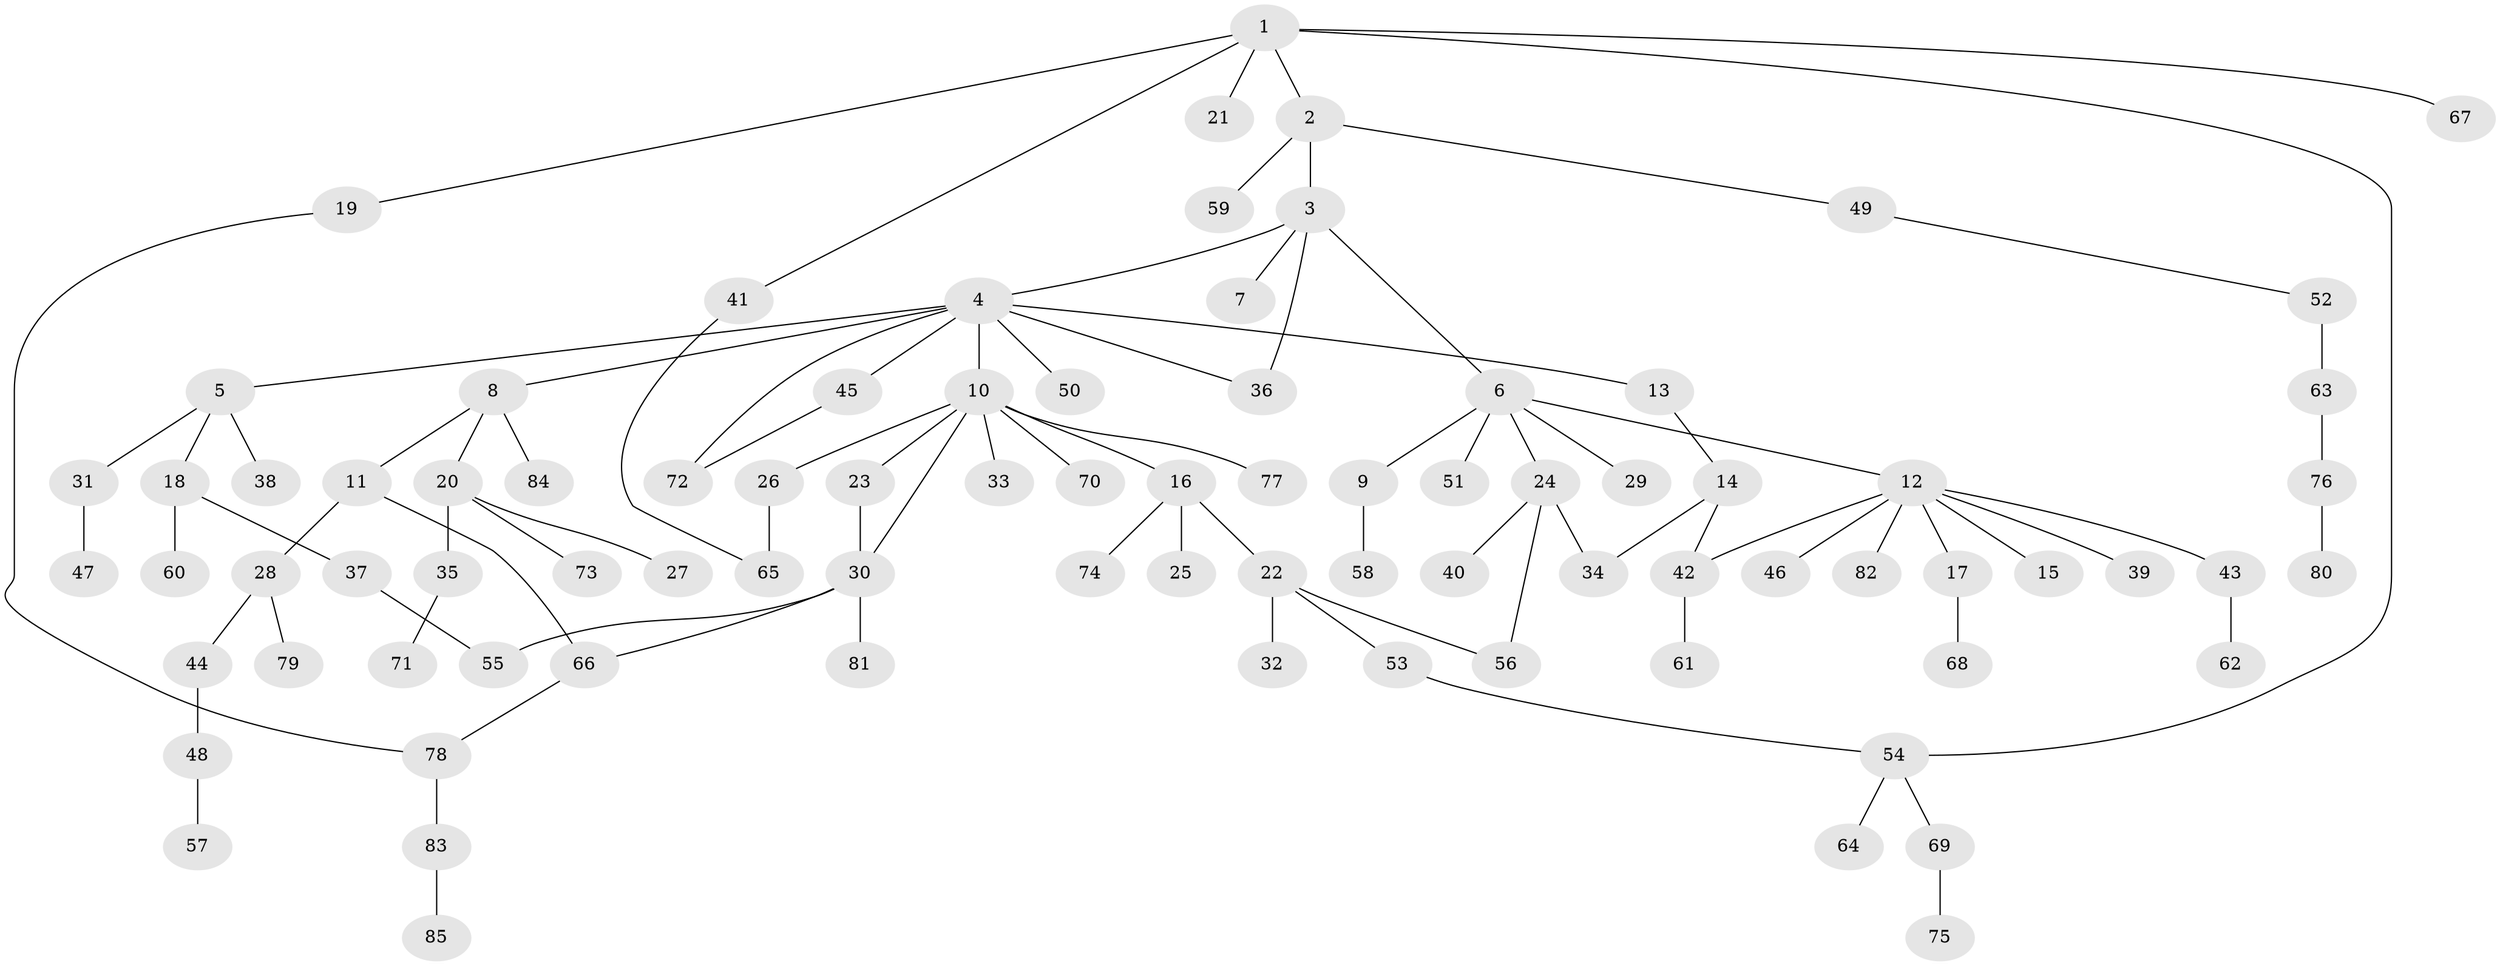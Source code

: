 // coarse degree distribution, {5: 0.05454545454545454, 7: 0.05454545454545454, 3: 0.10909090909090909, 8: 0.03636363636363636, 1: 0.509090909090909, 2: 0.2, 4: 0.03636363636363636}
// Generated by graph-tools (version 1.1) at 2025/23/03/03/25 07:23:32]
// undirected, 85 vertices, 95 edges
graph export_dot {
graph [start="1"]
  node [color=gray90,style=filled];
  1;
  2;
  3;
  4;
  5;
  6;
  7;
  8;
  9;
  10;
  11;
  12;
  13;
  14;
  15;
  16;
  17;
  18;
  19;
  20;
  21;
  22;
  23;
  24;
  25;
  26;
  27;
  28;
  29;
  30;
  31;
  32;
  33;
  34;
  35;
  36;
  37;
  38;
  39;
  40;
  41;
  42;
  43;
  44;
  45;
  46;
  47;
  48;
  49;
  50;
  51;
  52;
  53;
  54;
  55;
  56;
  57;
  58;
  59;
  60;
  61;
  62;
  63;
  64;
  65;
  66;
  67;
  68;
  69;
  70;
  71;
  72;
  73;
  74;
  75;
  76;
  77;
  78;
  79;
  80;
  81;
  82;
  83;
  84;
  85;
  1 -- 2;
  1 -- 19;
  1 -- 21;
  1 -- 41;
  1 -- 54;
  1 -- 67;
  2 -- 3;
  2 -- 49;
  2 -- 59;
  3 -- 4;
  3 -- 6;
  3 -- 7;
  3 -- 36;
  4 -- 5;
  4 -- 8;
  4 -- 10;
  4 -- 13;
  4 -- 36;
  4 -- 45;
  4 -- 50;
  4 -- 72;
  5 -- 18;
  5 -- 31;
  5 -- 38;
  6 -- 9;
  6 -- 12;
  6 -- 24;
  6 -- 29;
  6 -- 51;
  8 -- 11;
  8 -- 20;
  8 -- 84;
  9 -- 58;
  10 -- 16;
  10 -- 23;
  10 -- 26;
  10 -- 33;
  10 -- 70;
  10 -- 77;
  10 -- 30;
  11 -- 28;
  11 -- 66;
  12 -- 15;
  12 -- 17;
  12 -- 39;
  12 -- 42;
  12 -- 43;
  12 -- 46;
  12 -- 82;
  13 -- 14;
  14 -- 34;
  14 -- 42;
  16 -- 22;
  16 -- 25;
  16 -- 74;
  17 -- 68;
  18 -- 37;
  18 -- 60;
  19 -- 78;
  20 -- 27;
  20 -- 35;
  20 -- 73;
  22 -- 32;
  22 -- 53;
  22 -- 56;
  23 -- 30;
  24 -- 40;
  24 -- 56;
  24 -- 34;
  26 -- 65;
  28 -- 44;
  28 -- 79;
  30 -- 55;
  30 -- 66;
  30 -- 81;
  31 -- 47;
  35 -- 71;
  37 -- 55;
  41 -- 65;
  42 -- 61;
  43 -- 62;
  44 -- 48;
  45 -- 72;
  48 -- 57;
  49 -- 52;
  52 -- 63;
  53 -- 54;
  54 -- 64;
  54 -- 69;
  63 -- 76;
  66 -- 78;
  69 -- 75;
  76 -- 80;
  78 -- 83;
  83 -- 85;
}
